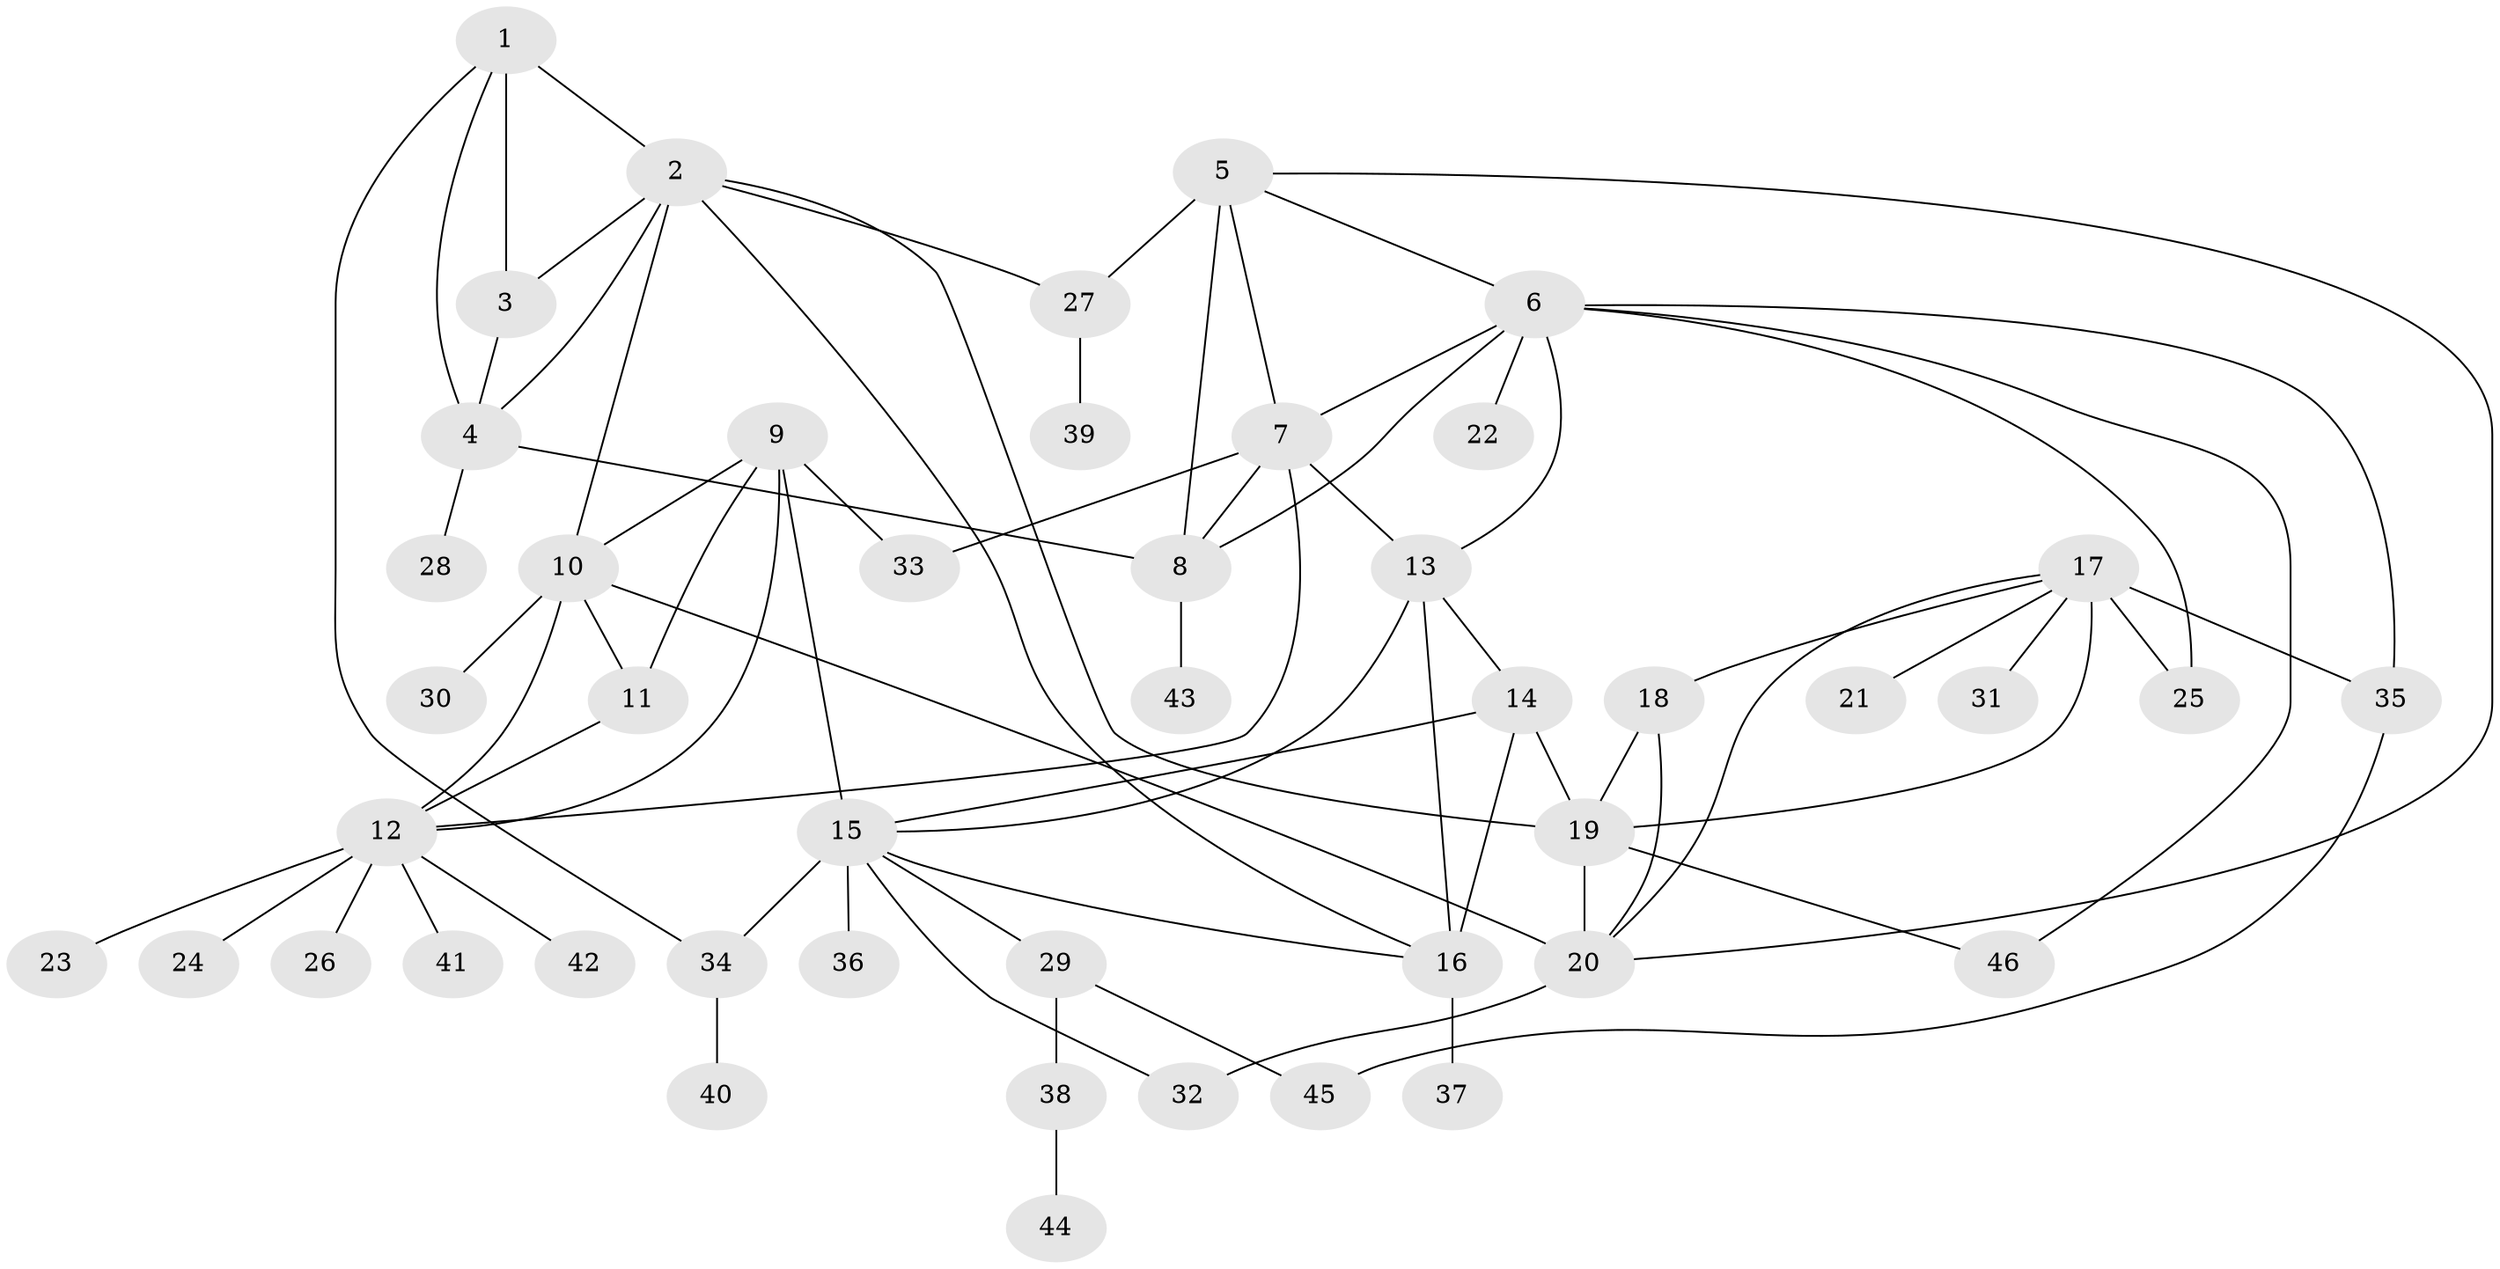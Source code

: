 // original degree distribution, {6: 0.021739130434782608, 8: 0.03260869565217391, 3: 0.03260869565217391, 7: 0.043478260869565216, 9: 0.03260869565217391, 12: 0.010869565217391304, 10: 0.010869565217391304, 5: 0.021739130434782608, 11: 0.010869565217391304, 4: 0.03260869565217391, 2: 0.1956521739130435, 1: 0.5543478260869565}
// Generated by graph-tools (version 1.1) at 2025/37/03/09/25 02:37:38]
// undirected, 46 vertices, 75 edges
graph export_dot {
graph [start="1"]
  node [color=gray90,style=filled];
  1;
  2;
  3;
  4;
  5;
  6;
  7;
  8;
  9;
  10;
  11;
  12;
  13;
  14;
  15;
  16;
  17;
  18;
  19;
  20;
  21;
  22;
  23;
  24;
  25;
  26;
  27;
  28;
  29;
  30;
  31;
  32;
  33;
  34;
  35;
  36;
  37;
  38;
  39;
  40;
  41;
  42;
  43;
  44;
  45;
  46;
  1 -- 2 [weight=1.0];
  1 -- 3 [weight=2.0];
  1 -- 4 [weight=1.0];
  1 -- 34 [weight=1.0];
  2 -- 3 [weight=1.0];
  2 -- 4 [weight=1.0];
  2 -- 10 [weight=1.0];
  2 -- 16 [weight=1.0];
  2 -- 19 [weight=1.0];
  2 -- 27 [weight=1.0];
  3 -- 4 [weight=1.0];
  4 -- 8 [weight=1.0];
  4 -- 28 [weight=2.0];
  5 -- 6 [weight=1.0];
  5 -- 7 [weight=1.0];
  5 -- 8 [weight=1.0];
  5 -- 20 [weight=1.0];
  5 -- 27 [weight=2.0];
  6 -- 7 [weight=1.0];
  6 -- 8 [weight=1.0];
  6 -- 13 [weight=1.0];
  6 -- 22 [weight=1.0];
  6 -- 25 [weight=1.0];
  6 -- 35 [weight=1.0];
  6 -- 46 [weight=1.0];
  7 -- 8 [weight=1.0];
  7 -- 12 [weight=1.0];
  7 -- 13 [weight=1.0];
  7 -- 33 [weight=6.0];
  8 -- 43 [weight=1.0];
  9 -- 10 [weight=1.0];
  9 -- 11 [weight=2.0];
  9 -- 12 [weight=1.0];
  9 -- 15 [weight=1.0];
  9 -- 33 [weight=1.0];
  10 -- 11 [weight=1.0];
  10 -- 12 [weight=1.0];
  10 -- 20 [weight=1.0];
  10 -- 30 [weight=2.0];
  11 -- 12 [weight=1.0];
  12 -- 23 [weight=1.0];
  12 -- 24 [weight=1.0];
  12 -- 26 [weight=1.0];
  12 -- 41 [weight=1.0];
  12 -- 42 [weight=1.0];
  13 -- 14 [weight=1.0];
  13 -- 15 [weight=1.0];
  13 -- 16 [weight=1.0];
  14 -- 15 [weight=1.0];
  14 -- 16 [weight=1.0];
  14 -- 19 [weight=1.0];
  15 -- 16 [weight=1.0];
  15 -- 29 [weight=1.0];
  15 -- 32 [weight=1.0];
  15 -- 34 [weight=1.0];
  15 -- 36 [weight=1.0];
  16 -- 37 [weight=3.0];
  17 -- 18 [weight=1.0];
  17 -- 19 [weight=1.0];
  17 -- 20 [weight=1.0];
  17 -- 21 [weight=1.0];
  17 -- 25 [weight=1.0];
  17 -- 31 [weight=1.0];
  17 -- 35 [weight=4.0];
  18 -- 19 [weight=1.0];
  18 -- 20 [weight=1.0];
  19 -- 20 [weight=1.0];
  19 -- 46 [weight=1.0];
  20 -- 32 [weight=3.0];
  27 -- 39 [weight=1.0];
  29 -- 38 [weight=1.0];
  29 -- 45 [weight=1.0];
  34 -- 40 [weight=1.0];
  35 -- 45 [weight=1.0];
  38 -- 44 [weight=1.0];
}
